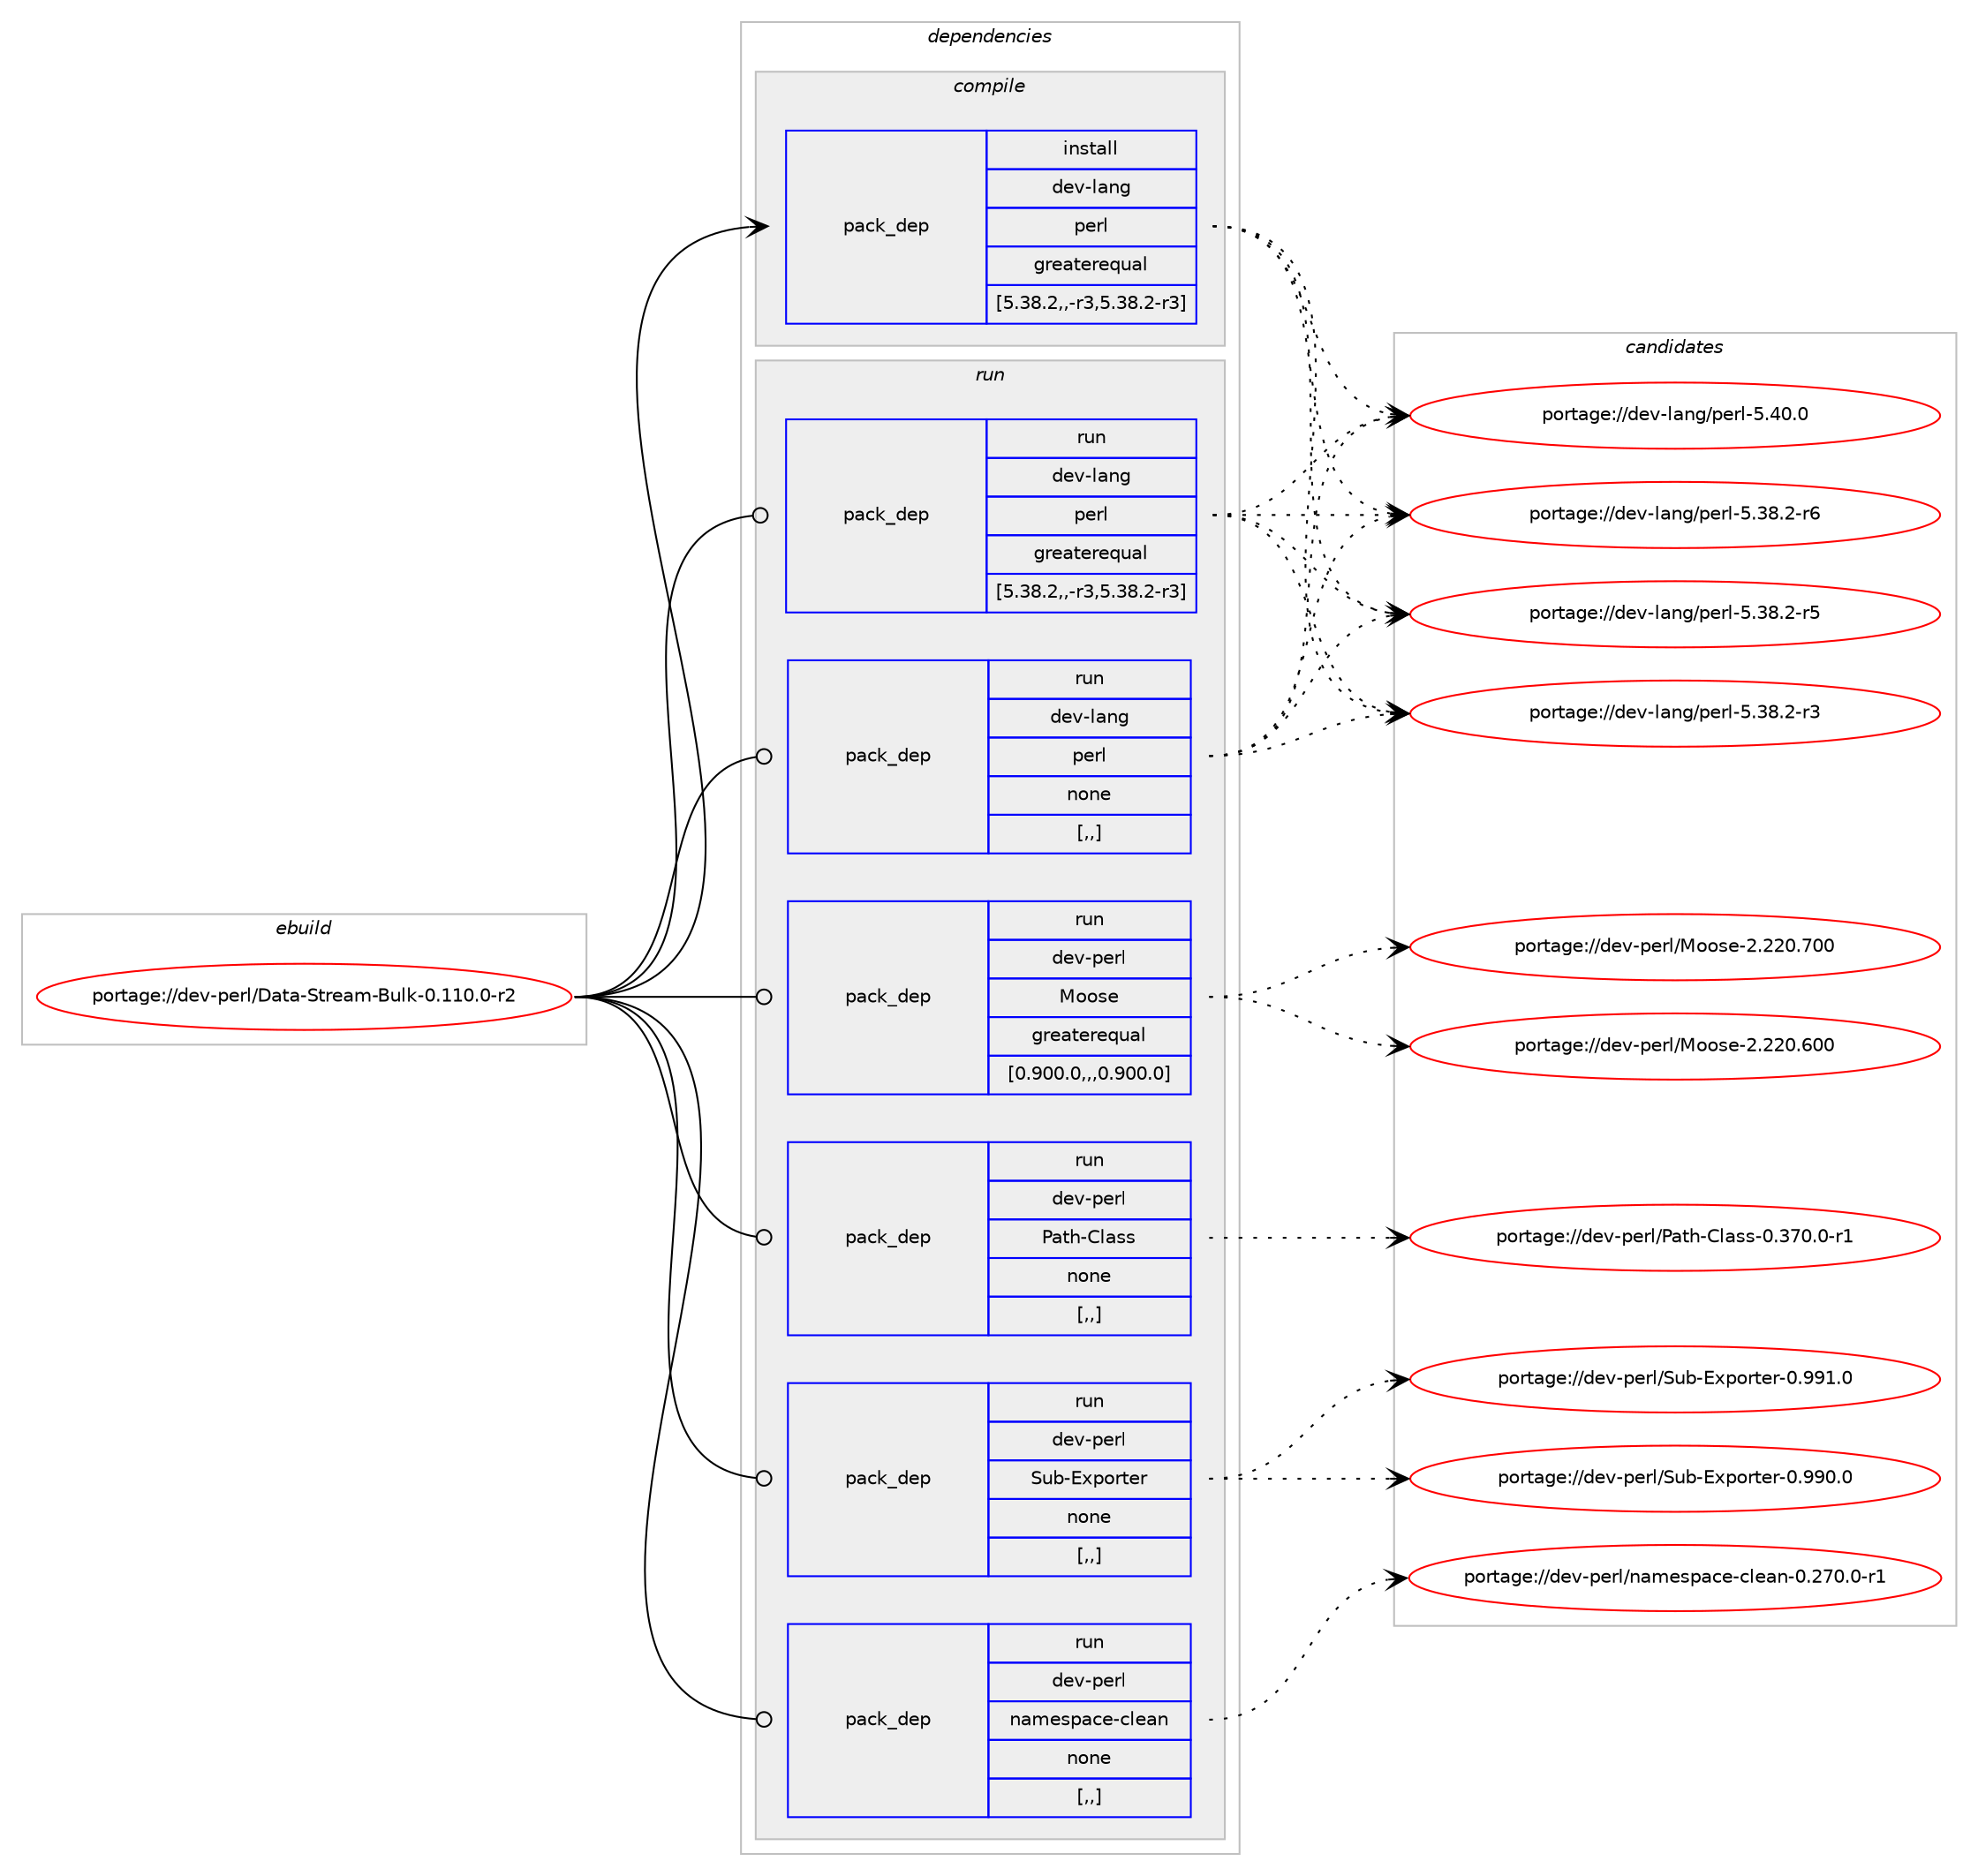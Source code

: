 digraph prolog {

# *************
# Graph options
# *************

newrank=true;
concentrate=true;
compound=true;
graph [rankdir=LR,fontname=Helvetica,fontsize=10,ranksep=1.5];#, ranksep=2.5, nodesep=0.2];
edge  [arrowhead=vee];
node  [fontname=Helvetica,fontsize=10];

# **********
# The ebuild
# **********

subgraph cluster_leftcol {
color=gray;
label=<<i>ebuild</i>>;
id [label="portage://dev-perl/Data-Stream-Bulk-0.110.0-r2", color=red, width=4, href="../dev-perl/Data-Stream-Bulk-0.110.0-r2.svg"];
}

# ****************
# The dependencies
# ****************

subgraph cluster_midcol {
color=gray;
label=<<i>dependencies</i>>;
subgraph cluster_compile {
fillcolor="#eeeeee";
style=filled;
label=<<i>compile</i>>;
subgraph pack97455 {
dependency128634 [label=<<TABLE BORDER="0" CELLBORDER="1" CELLSPACING="0" CELLPADDING="4" WIDTH="220"><TR><TD ROWSPAN="6" CELLPADDING="30">pack_dep</TD></TR><TR><TD WIDTH="110">install</TD></TR><TR><TD>dev-lang</TD></TR><TR><TD>perl</TD></TR><TR><TD>greaterequal</TD></TR><TR><TD>[5.38.2,,-r3,5.38.2-r3]</TD></TR></TABLE>>, shape=none, color=blue];
}
id:e -> dependency128634:w [weight=20,style="solid",arrowhead="vee"];
}
subgraph cluster_compileandrun {
fillcolor="#eeeeee";
style=filled;
label=<<i>compile and run</i>>;
}
subgraph cluster_run {
fillcolor="#eeeeee";
style=filled;
label=<<i>run</i>>;
subgraph pack97456 {
dependency128635 [label=<<TABLE BORDER="0" CELLBORDER="1" CELLSPACING="0" CELLPADDING="4" WIDTH="220"><TR><TD ROWSPAN="6" CELLPADDING="30">pack_dep</TD></TR><TR><TD WIDTH="110">run</TD></TR><TR><TD>dev-lang</TD></TR><TR><TD>perl</TD></TR><TR><TD>greaterequal</TD></TR><TR><TD>[5.38.2,,-r3,5.38.2-r3]</TD></TR></TABLE>>, shape=none, color=blue];
}
id:e -> dependency128635:w [weight=20,style="solid",arrowhead="odot"];
subgraph pack97457 {
dependency128636 [label=<<TABLE BORDER="0" CELLBORDER="1" CELLSPACING="0" CELLPADDING="4" WIDTH="220"><TR><TD ROWSPAN="6" CELLPADDING="30">pack_dep</TD></TR><TR><TD WIDTH="110">run</TD></TR><TR><TD>dev-lang</TD></TR><TR><TD>perl</TD></TR><TR><TD>none</TD></TR><TR><TD>[,,]</TD></TR></TABLE>>, shape=none, color=blue];
}
id:e -> dependency128636:w [weight=20,style="solid",arrowhead="odot"];
subgraph pack97458 {
dependency128637 [label=<<TABLE BORDER="0" CELLBORDER="1" CELLSPACING="0" CELLPADDING="4" WIDTH="220"><TR><TD ROWSPAN="6" CELLPADDING="30">pack_dep</TD></TR><TR><TD WIDTH="110">run</TD></TR><TR><TD>dev-perl</TD></TR><TR><TD>Moose</TD></TR><TR><TD>greaterequal</TD></TR><TR><TD>[0.900.0,,,0.900.0]</TD></TR></TABLE>>, shape=none, color=blue];
}
id:e -> dependency128637:w [weight=20,style="solid",arrowhead="odot"];
subgraph pack97459 {
dependency128638 [label=<<TABLE BORDER="0" CELLBORDER="1" CELLSPACING="0" CELLPADDING="4" WIDTH="220"><TR><TD ROWSPAN="6" CELLPADDING="30">pack_dep</TD></TR><TR><TD WIDTH="110">run</TD></TR><TR><TD>dev-perl</TD></TR><TR><TD>Path-Class</TD></TR><TR><TD>none</TD></TR><TR><TD>[,,]</TD></TR></TABLE>>, shape=none, color=blue];
}
id:e -> dependency128638:w [weight=20,style="solid",arrowhead="odot"];
subgraph pack97460 {
dependency128639 [label=<<TABLE BORDER="0" CELLBORDER="1" CELLSPACING="0" CELLPADDING="4" WIDTH="220"><TR><TD ROWSPAN="6" CELLPADDING="30">pack_dep</TD></TR><TR><TD WIDTH="110">run</TD></TR><TR><TD>dev-perl</TD></TR><TR><TD>Sub-Exporter</TD></TR><TR><TD>none</TD></TR><TR><TD>[,,]</TD></TR></TABLE>>, shape=none, color=blue];
}
id:e -> dependency128639:w [weight=20,style="solid",arrowhead="odot"];
subgraph pack97461 {
dependency128640 [label=<<TABLE BORDER="0" CELLBORDER="1" CELLSPACING="0" CELLPADDING="4" WIDTH="220"><TR><TD ROWSPAN="6" CELLPADDING="30">pack_dep</TD></TR><TR><TD WIDTH="110">run</TD></TR><TR><TD>dev-perl</TD></TR><TR><TD>namespace-clean</TD></TR><TR><TD>none</TD></TR><TR><TD>[,,]</TD></TR></TABLE>>, shape=none, color=blue];
}
id:e -> dependency128640:w [weight=20,style="solid",arrowhead="odot"];
}
}

# **************
# The candidates
# **************

subgraph cluster_choices {
rank=same;
color=gray;
label=<<i>candidates</i>>;

subgraph choice97455 {
color=black;
nodesep=1;
choice10010111845108971101034711210111410845534652484648 [label="portage://dev-lang/perl-5.40.0", color=red, width=4,href="../dev-lang/perl-5.40.0.svg"];
choice100101118451089711010347112101114108455346515646504511454 [label="portage://dev-lang/perl-5.38.2-r6", color=red, width=4,href="../dev-lang/perl-5.38.2-r6.svg"];
choice100101118451089711010347112101114108455346515646504511453 [label="portage://dev-lang/perl-5.38.2-r5", color=red, width=4,href="../dev-lang/perl-5.38.2-r5.svg"];
choice100101118451089711010347112101114108455346515646504511451 [label="portage://dev-lang/perl-5.38.2-r3", color=red, width=4,href="../dev-lang/perl-5.38.2-r3.svg"];
dependency128634:e -> choice10010111845108971101034711210111410845534652484648:w [style=dotted,weight="100"];
dependency128634:e -> choice100101118451089711010347112101114108455346515646504511454:w [style=dotted,weight="100"];
dependency128634:e -> choice100101118451089711010347112101114108455346515646504511453:w [style=dotted,weight="100"];
dependency128634:e -> choice100101118451089711010347112101114108455346515646504511451:w [style=dotted,weight="100"];
}
subgraph choice97456 {
color=black;
nodesep=1;
choice10010111845108971101034711210111410845534652484648 [label="portage://dev-lang/perl-5.40.0", color=red, width=4,href="../dev-lang/perl-5.40.0.svg"];
choice100101118451089711010347112101114108455346515646504511454 [label="portage://dev-lang/perl-5.38.2-r6", color=red, width=4,href="../dev-lang/perl-5.38.2-r6.svg"];
choice100101118451089711010347112101114108455346515646504511453 [label="portage://dev-lang/perl-5.38.2-r5", color=red, width=4,href="../dev-lang/perl-5.38.2-r5.svg"];
choice100101118451089711010347112101114108455346515646504511451 [label="portage://dev-lang/perl-5.38.2-r3", color=red, width=4,href="../dev-lang/perl-5.38.2-r3.svg"];
dependency128635:e -> choice10010111845108971101034711210111410845534652484648:w [style=dotted,weight="100"];
dependency128635:e -> choice100101118451089711010347112101114108455346515646504511454:w [style=dotted,weight="100"];
dependency128635:e -> choice100101118451089711010347112101114108455346515646504511453:w [style=dotted,weight="100"];
dependency128635:e -> choice100101118451089711010347112101114108455346515646504511451:w [style=dotted,weight="100"];
}
subgraph choice97457 {
color=black;
nodesep=1;
choice10010111845108971101034711210111410845534652484648 [label="portage://dev-lang/perl-5.40.0", color=red, width=4,href="../dev-lang/perl-5.40.0.svg"];
choice100101118451089711010347112101114108455346515646504511454 [label="portage://dev-lang/perl-5.38.2-r6", color=red, width=4,href="../dev-lang/perl-5.38.2-r6.svg"];
choice100101118451089711010347112101114108455346515646504511453 [label="portage://dev-lang/perl-5.38.2-r5", color=red, width=4,href="../dev-lang/perl-5.38.2-r5.svg"];
choice100101118451089711010347112101114108455346515646504511451 [label="portage://dev-lang/perl-5.38.2-r3", color=red, width=4,href="../dev-lang/perl-5.38.2-r3.svg"];
dependency128636:e -> choice10010111845108971101034711210111410845534652484648:w [style=dotted,weight="100"];
dependency128636:e -> choice100101118451089711010347112101114108455346515646504511454:w [style=dotted,weight="100"];
dependency128636:e -> choice100101118451089711010347112101114108455346515646504511453:w [style=dotted,weight="100"];
dependency128636:e -> choice100101118451089711010347112101114108455346515646504511451:w [style=dotted,weight="100"];
}
subgraph choice97458 {
color=black;
nodesep=1;
choice10010111845112101114108477711111111510145504650504846554848 [label="portage://dev-perl/Moose-2.220.700", color=red, width=4,href="../dev-perl/Moose-2.220.700.svg"];
choice10010111845112101114108477711111111510145504650504846544848 [label="portage://dev-perl/Moose-2.220.600", color=red, width=4,href="../dev-perl/Moose-2.220.600.svg"];
dependency128637:e -> choice10010111845112101114108477711111111510145504650504846554848:w [style=dotted,weight="100"];
dependency128637:e -> choice10010111845112101114108477711111111510145504650504846544848:w [style=dotted,weight="100"];
}
subgraph choice97459 {
color=black;
nodesep=1;
choice1001011184511210111410847809711610445671089711511545484651554846484511449 [label="portage://dev-perl/Path-Class-0.370.0-r1", color=red, width=4,href="../dev-perl/Path-Class-0.370.0-r1.svg"];
dependency128638:e -> choice1001011184511210111410847809711610445671089711511545484651554846484511449:w [style=dotted,weight="100"];
}
subgraph choice97460 {
color=black;
nodesep=1;
choice1001011184511210111410847831179845691201121111141161011144548465757494648 [label="portage://dev-perl/Sub-Exporter-0.991.0", color=red, width=4,href="../dev-perl/Sub-Exporter-0.991.0.svg"];
choice1001011184511210111410847831179845691201121111141161011144548465757484648 [label="portage://dev-perl/Sub-Exporter-0.990.0", color=red, width=4,href="../dev-perl/Sub-Exporter-0.990.0.svg"];
dependency128639:e -> choice1001011184511210111410847831179845691201121111141161011144548465757494648:w [style=dotted,weight="100"];
dependency128639:e -> choice1001011184511210111410847831179845691201121111141161011144548465757484648:w [style=dotted,weight="100"];
}
subgraph choice97461 {
color=black;
nodesep=1;
choice100101118451121011141084711097109101115112979910145991081019711045484650554846484511449 [label="portage://dev-perl/namespace-clean-0.270.0-r1", color=red, width=4,href="../dev-perl/namespace-clean-0.270.0-r1.svg"];
dependency128640:e -> choice100101118451121011141084711097109101115112979910145991081019711045484650554846484511449:w [style=dotted,weight="100"];
}
}

}
